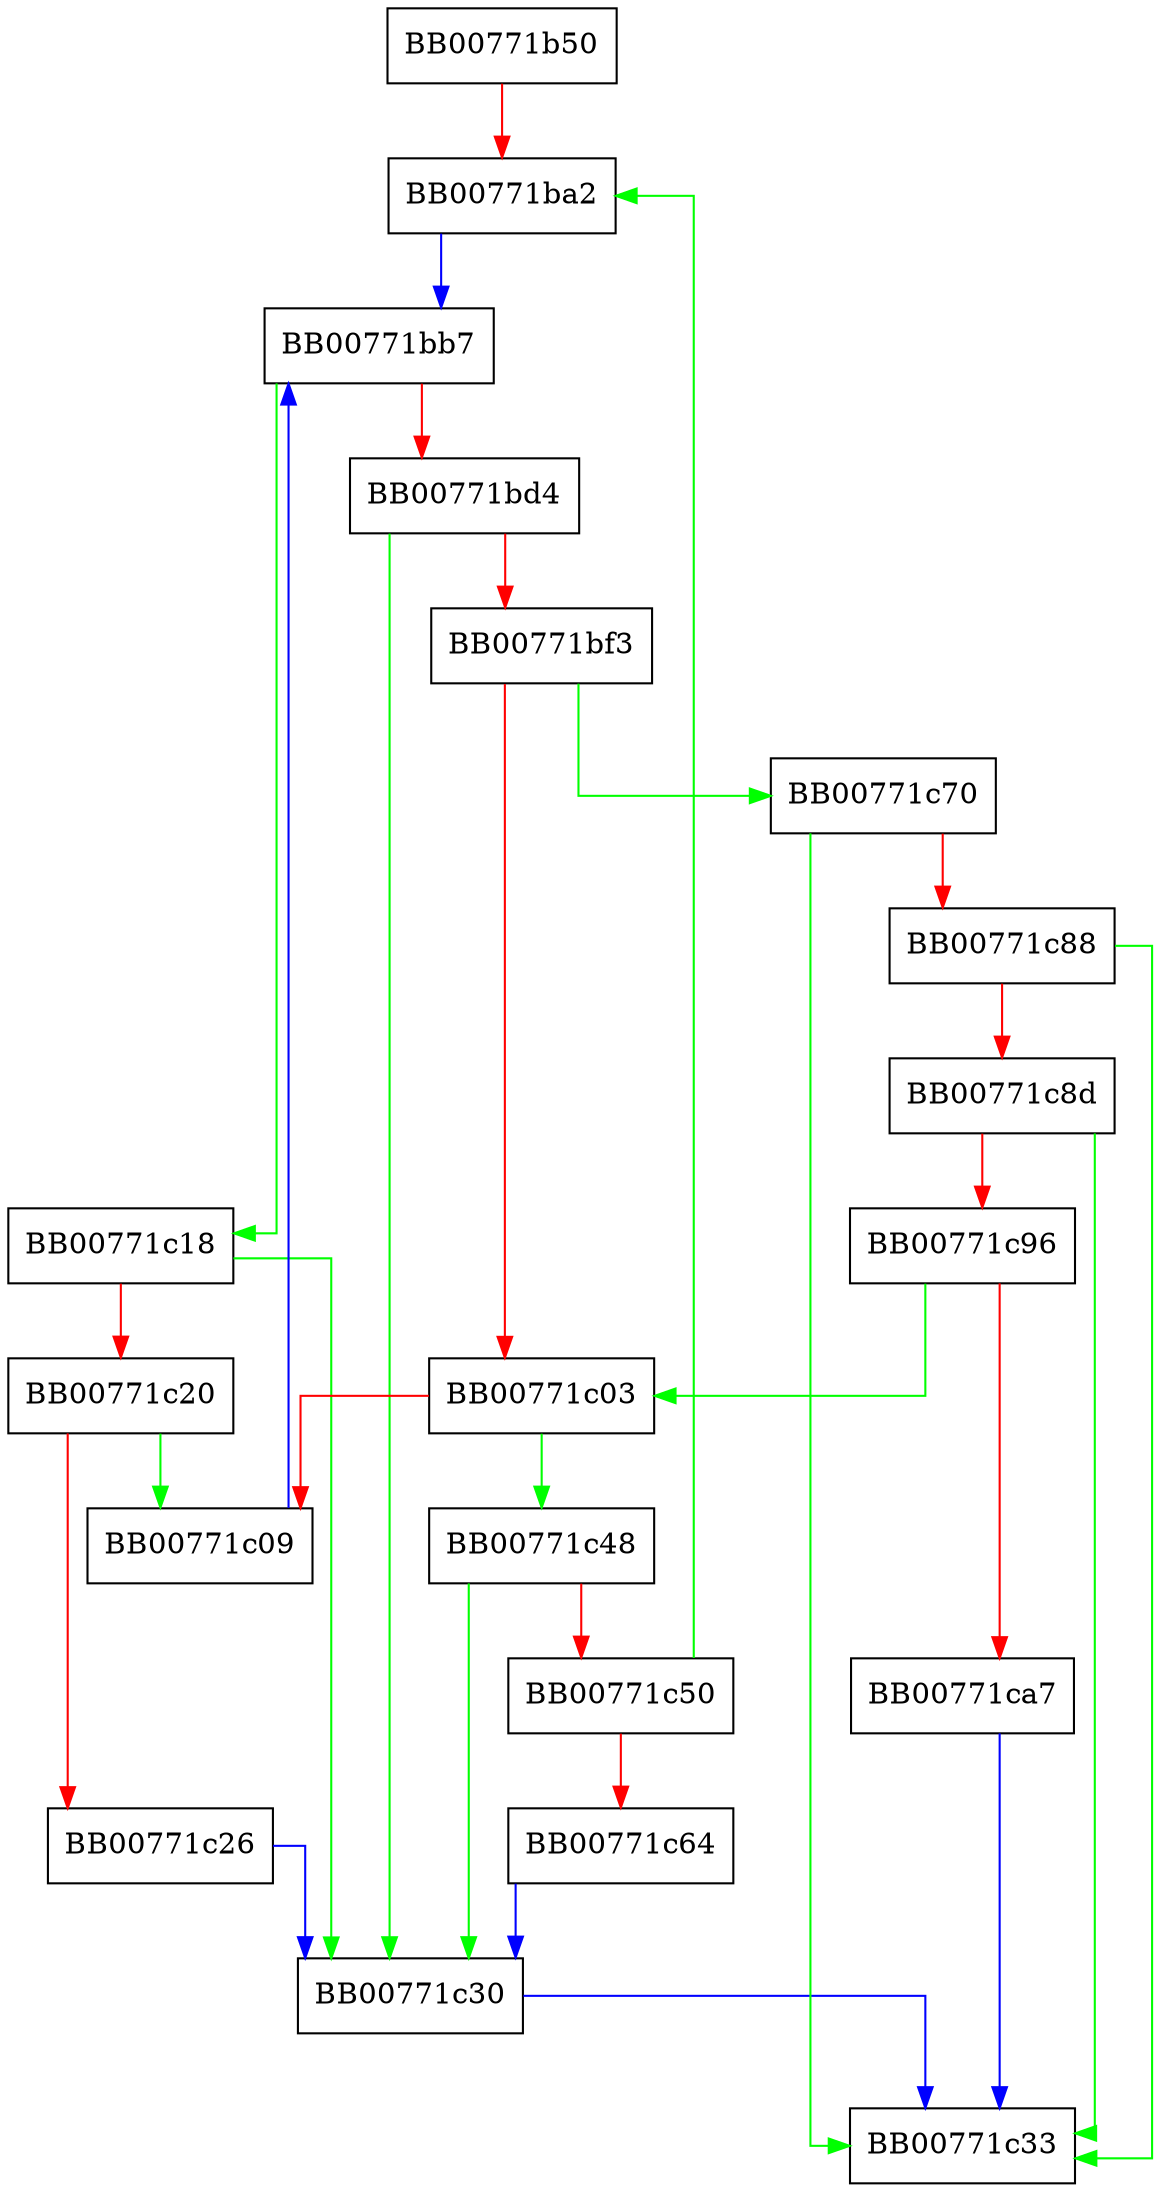 digraph ossl_ht_get {
  node [shape="box"];
  graph [splines=ortho];
  BB00771b50 -> BB00771ba2 [color="red"];
  BB00771ba2 -> BB00771bb7 [color="blue"];
  BB00771bb7 -> BB00771c18 [color="green"];
  BB00771bb7 -> BB00771bd4 [color="red"];
  BB00771bd4 -> BB00771c30 [color="green"];
  BB00771bd4 -> BB00771bf3 [color="red"];
  BB00771bf3 -> BB00771c70 [color="green"];
  BB00771bf3 -> BB00771c03 [color="red"];
  BB00771c03 -> BB00771c48 [color="green"];
  BB00771c03 -> BB00771c09 [color="red"];
  BB00771c09 -> BB00771bb7 [color="blue"];
  BB00771c18 -> BB00771c30 [color="green"];
  BB00771c18 -> BB00771c20 [color="red"];
  BB00771c20 -> BB00771c09 [color="green"];
  BB00771c20 -> BB00771c26 [color="red"];
  BB00771c26 -> BB00771c30 [color="blue"];
  BB00771c30 -> BB00771c33 [color="blue"];
  BB00771c48 -> BB00771c30 [color="green"];
  BB00771c48 -> BB00771c50 [color="red"];
  BB00771c50 -> BB00771ba2 [color="green"];
  BB00771c50 -> BB00771c64 [color="red"];
  BB00771c64 -> BB00771c30 [color="blue"];
  BB00771c70 -> BB00771c33 [color="green"];
  BB00771c70 -> BB00771c88 [color="red"];
  BB00771c88 -> BB00771c33 [color="green"];
  BB00771c88 -> BB00771c8d [color="red"];
  BB00771c8d -> BB00771c33 [color="green"];
  BB00771c8d -> BB00771c96 [color="red"];
  BB00771c96 -> BB00771c03 [color="green"];
  BB00771c96 -> BB00771ca7 [color="red"];
  BB00771ca7 -> BB00771c33 [color="blue"];
}